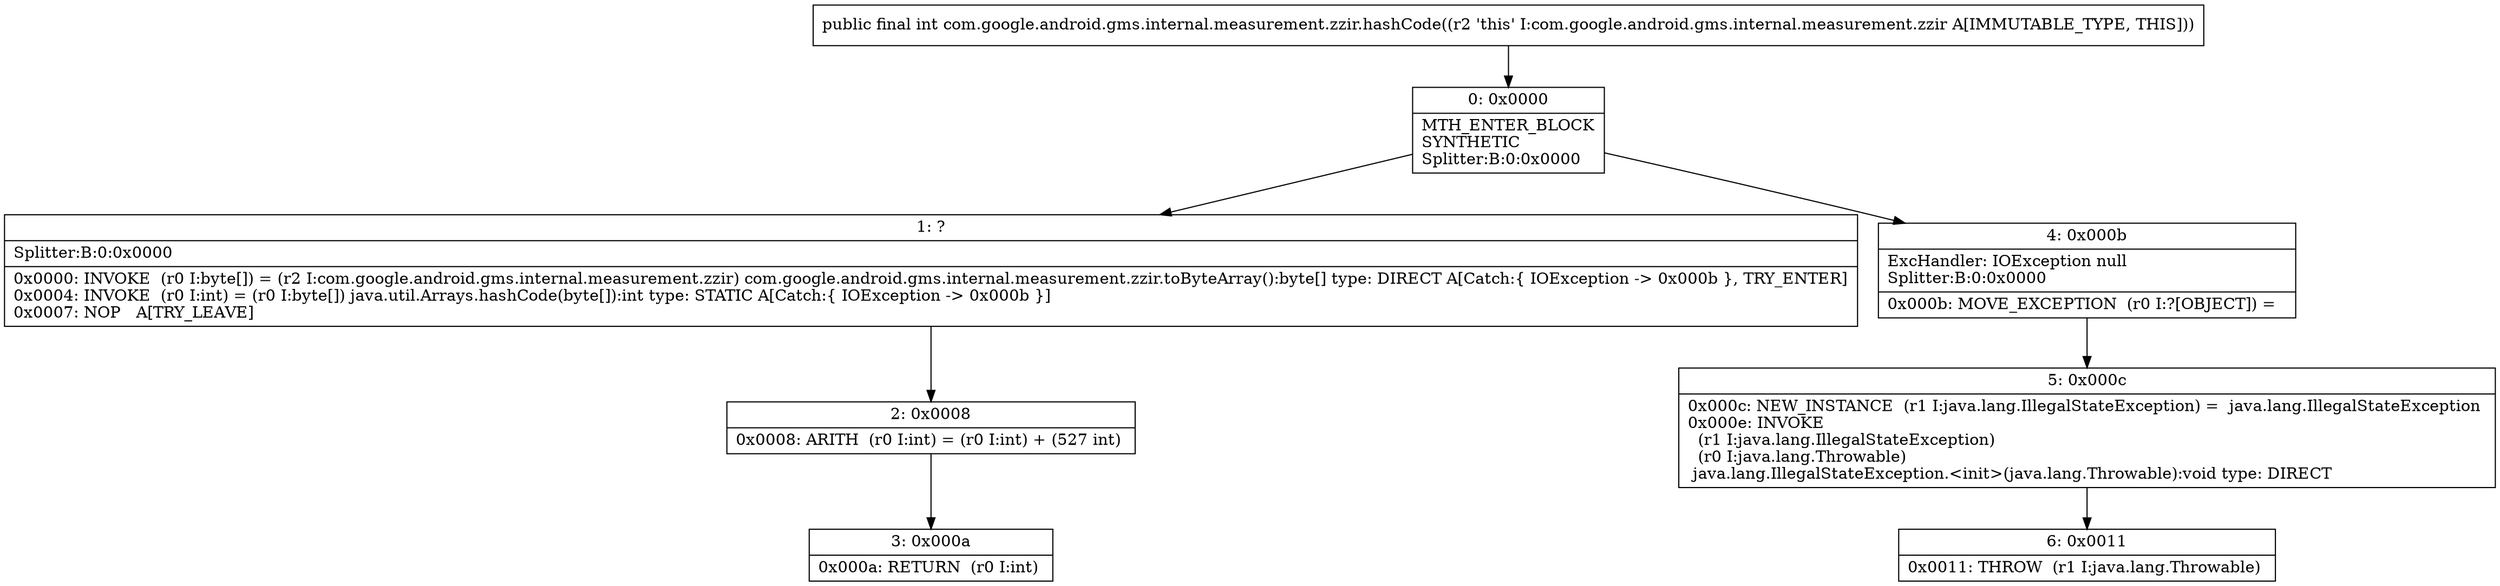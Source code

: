 digraph "CFG forcom.google.android.gms.internal.measurement.zzir.hashCode()I" {
Node_0 [shape=record,label="{0\:\ 0x0000|MTH_ENTER_BLOCK\lSYNTHETIC\lSplitter:B:0:0x0000\l}"];
Node_1 [shape=record,label="{1\:\ ?|Splitter:B:0:0x0000\l|0x0000: INVOKE  (r0 I:byte[]) = (r2 I:com.google.android.gms.internal.measurement.zzir) com.google.android.gms.internal.measurement.zzir.toByteArray():byte[] type: DIRECT A[Catch:\{ IOException \-\> 0x000b \}, TRY_ENTER]\l0x0004: INVOKE  (r0 I:int) = (r0 I:byte[]) java.util.Arrays.hashCode(byte[]):int type: STATIC A[Catch:\{ IOException \-\> 0x000b \}]\l0x0007: NOP   A[TRY_LEAVE]\l}"];
Node_2 [shape=record,label="{2\:\ 0x0008|0x0008: ARITH  (r0 I:int) = (r0 I:int) + (527 int) \l}"];
Node_3 [shape=record,label="{3\:\ 0x000a|0x000a: RETURN  (r0 I:int) \l}"];
Node_4 [shape=record,label="{4\:\ 0x000b|ExcHandler: IOException null\lSplitter:B:0:0x0000\l|0x000b: MOVE_EXCEPTION  (r0 I:?[OBJECT]) =  \l}"];
Node_5 [shape=record,label="{5\:\ 0x000c|0x000c: NEW_INSTANCE  (r1 I:java.lang.IllegalStateException) =  java.lang.IllegalStateException \l0x000e: INVOKE  \l  (r1 I:java.lang.IllegalStateException)\l  (r0 I:java.lang.Throwable)\l java.lang.IllegalStateException.\<init\>(java.lang.Throwable):void type: DIRECT \l}"];
Node_6 [shape=record,label="{6\:\ 0x0011|0x0011: THROW  (r1 I:java.lang.Throwable) \l}"];
MethodNode[shape=record,label="{public final int com.google.android.gms.internal.measurement.zzir.hashCode((r2 'this' I:com.google.android.gms.internal.measurement.zzir A[IMMUTABLE_TYPE, THIS])) }"];
MethodNode -> Node_0;
Node_0 -> Node_1;
Node_0 -> Node_4;
Node_1 -> Node_2;
Node_2 -> Node_3;
Node_4 -> Node_5;
Node_5 -> Node_6;
}


